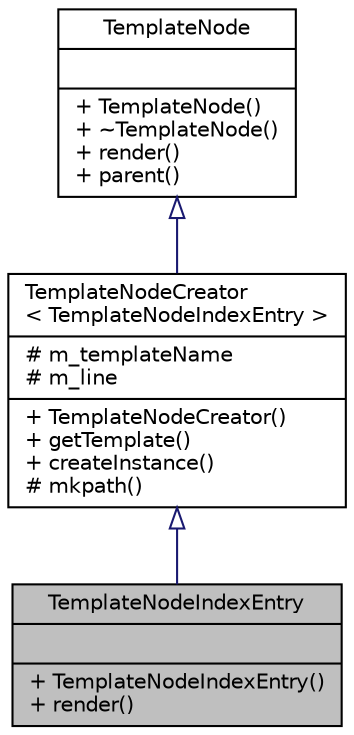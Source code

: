 digraph "TemplateNodeIndexEntry"
{
 // LATEX_PDF_SIZE
  edge [fontname="Helvetica",fontsize="10",labelfontname="Helvetica",labelfontsize="10"];
  node [fontname="Helvetica",fontsize="10",shape=record];
  Node1 [label="{TemplateNodeIndexEntry\n||+ TemplateNodeIndexEntry()\l+ render()\l}",height=0.2,width=0.4,color="black", fillcolor="grey75", style="filled", fontcolor="black",tooltip="Class representing an 'indexentry' tag in a template."];
  Node2 -> Node1 [dir="back",color="midnightblue",fontsize="10",style="solid",arrowtail="onormal"];
  Node2 [label="{TemplateNodeCreator\l\< TemplateNodeIndexEntry \>\n|# m_templateName\l# m_line\l|+ TemplateNodeCreator()\l+ getTemplate()\l+ createInstance()\l# mkpath()\l}",height=0.2,width=0.4,color="black", fillcolor="white", style="filled",URL="$classTemplateNodeCreator.html",tooltip=" "];
  Node3 -> Node2 [dir="back",color="midnightblue",fontsize="10",style="solid",arrowtail="onormal"];
  Node3 [label="{TemplateNode\n||+ TemplateNode()\l+ ~TemplateNode()\l+ render()\l+ parent()\l}",height=0.2,width=0.4,color="black", fillcolor="white", style="filled",URL="$classTemplateNode.html",tooltip="Base class of all nodes in a template's AST."];
}
